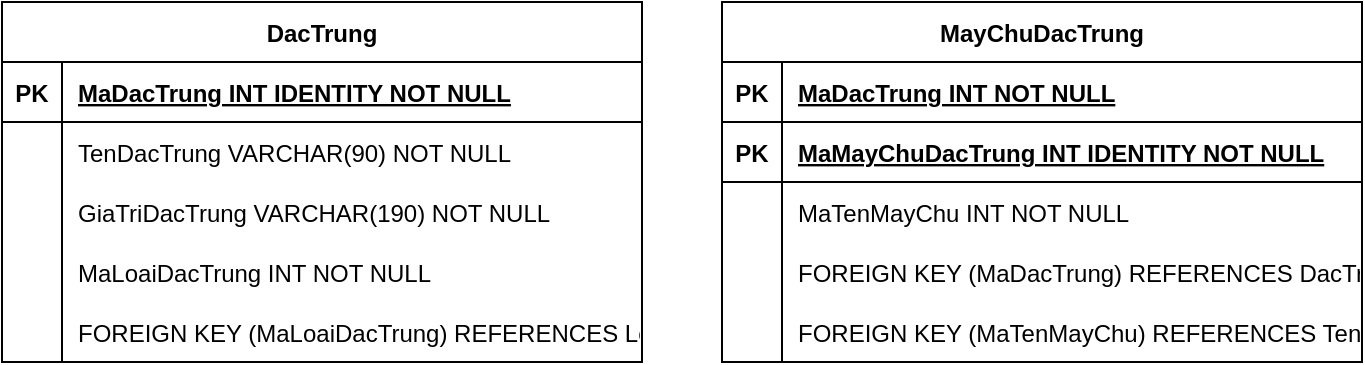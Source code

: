 <mxfile version="22.0.8" type="github">
  <diagram name="Page-1" id="aa4PAD96gaYdPB3jkKLp">
    <mxGraphModel dx="5100" dy="2903" grid="1" gridSize="10" guides="1" tooltips="1" connect="1" arrows="1" fold="1" page="1" pageScale="1" pageWidth="850" pageHeight="1100" math="0" shadow="0">
      <root>
        <mxCell id="0" />
        <mxCell id="1" parent="0" />
        <mxCell id="91iF5YHDUZrP_f99-aw5-1" value="DacTrung" style="shape=table;startSize=30;container=1;collapsible=1;childLayout=tableLayout;fixedRows=1;rowLines=0;fontStyle=1;align=center;resizeLast=1;" vertex="1" parent="1">
          <mxGeometry x="20" y="350" width="320" height="180" as="geometry" />
        </mxCell>
        <mxCell id="91iF5YHDUZrP_f99-aw5-2" value="" style="shape=tableRow;horizontal=0;startSize=0;swimlaneHead=0;swimlaneBody=0;fillColor=none;collapsible=0;dropTarget=0;points=[[0,0.5],[1,0.5]];portConstraint=eastwest;strokeColor=inherit;top=0;left=0;right=0;bottom=1;" vertex="1" parent="91iF5YHDUZrP_f99-aw5-1">
          <mxGeometry y="30" width="320" height="30" as="geometry" />
        </mxCell>
        <mxCell id="91iF5YHDUZrP_f99-aw5-3" value="PK" style="shape=partialRectangle;overflow=hidden;connectable=0;fillColor=none;strokeColor=inherit;top=0;left=0;bottom=0;right=0;fontStyle=1;" vertex="1" parent="91iF5YHDUZrP_f99-aw5-2">
          <mxGeometry width="30" height="30" as="geometry">
            <mxRectangle width="30" height="30" as="alternateBounds" />
          </mxGeometry>
        </mxCell>
        <mxCell id="91iF5YHDUZrP_f99-aw5-4" value="MaDacTrung INT IDENTITY NOT NULL" style="shape=partialRectangle;overflow=hidden;connectable=0;fillColor=none;align=left;strokeColor=inherit;top=0;left=0;bottom=0;right=0;spacingLeft=6;fontStyle=5;" vertex="1" parent="91iF5YHDUZrP_f99-aw5-2">
          <mxGeometry x="30" width="290" height="30" as="geometry">
            <mxRectangle width="290" height="30" as="alternateBounds" />
          </mxGeometry>
        </mxCell>
        <mxCell id="91iF5YHDUZrP_f99-aw5-5" value="" style="shape=tableRow;horizontal=0;startSize=0;swimlaneHead=0;swimlaneBody=0;fillColor=none;collapsible=0;dropTarget=0;points=[[0,0.5],[1,0.5]];portConstraint=eastwest;strokeColor=inherit;top=0;left=0;right=0;bottom=0;" vertex="1" parent="91iF5YHDUZrP_f99-aw5-1">
          <mxGeometry y="60" width="320" height="30" as="geometry" />
        </mxCell>
        <mxCell id="91iF5YHDUZrP_f99-aw5-6" value="" style="shape=partialRectangle;overflow=hidden;connectable=0;fillColor=none;strokeColor=inherit;top=0;left=0;bottom=0;right=0;" vertex="1" parent="91iF5YHDUZrP_f99-aw5-5">
          <mxGeometry width="30" height="30" as="geometry">
            <mxRectangle width="30" height="30" as="alternateBounds" />
          </mxGeometry>
        </mxCell>
        <mxCell id="91iF5YHDUZrP_f99-aw5-7" value="TenDacTrung VARCHAR(90) NOT NULL" style="shape=partialRectangle;overflow=hidden;connectable=0;fillColor=none;align=left;strokeColor=inherit;top=0;left=0;bottom=0;right=0;spacingLeft=6;" vertex="1" parent="91iF5YHDUZrP_f99-aw5-5">
          <mxGeometry x="30" width="290" height="30" as="geometry">
            <mxRectangle width="290" height="30" as="alternateBounds" />
          </mxGeometry>
        </mxCell>
        <mxCell id="91iF5YHDUZrP_f99-aw5-8" value="" style="shape=tableRow;horizontal=0;startSize=0;swimlaneHead=0;swimlaneBody=0;fillColor=none;collapsible=0;dropTarget=0;points=[[0,0.5],[1,0.5]];portConstraint=eastwest;strokeColor=inherit;top=0;left=0;right=0;bottom=0;" vertex="1" parent="91iF5YHDUZrP_f99-aw5-1">
          <mxGeometry y="90" width="320" height="30" as="geometry" />
        </mxCell>
        <mxCell id="91iF5YHDUZrP_f99-aw5-9" value="" style="shape=partialRectangle;overflow=hidden;connectable=0;fillColor=none;strokeColor=inherit;top=0;left=0;bottom=0;right=0;" vertex="1" parent="91iF5YHDUZrP_f99-aw5-8">
          <mxGeometry width="30" height="30" as="geometry">
            <mxRectangle width="30" height="30" as="alternateBounds" />
          </mxGeometry>
        </mxCell>
        <mxCell id="91iF5YHDUZrP_f99-aw5-10" value="GiaTriDacTrung VARCHAR(190) NOT NULL" style="shape=partialRectangle;overflow=hidden;connectable=0;fillColor=none;align=left;strokeColor=inherit;top=0;left=0;bottom=0;right=0;spacingLeft=6;" vertex="1" parent="91iF5YHDUZrP_f99-aw5-8">
          <mxGeometry x="30" width="290" height="30" as="geometry">
            <mxRectangle width="290" height="30" as="alternateBounds" />
          </mxGeometry>
        </mxCell>
        <mxCell id="91iF5YHDUZrP_f99-aw5-11" value="" style="shape=tableRow;horizontal=0;startSize=0;swimlaneHead=0;swimlaneBody=0;fillColor=none;collapsible=0;dropTarget=0;points=[[0,0.5],[1,0.5]];portConstraint=eastwest;strokeColor=inherit;top=0;left=0;right=0;bottom=0;" vertex="1" parent="91iF5YHDUZrP_f99-aw5-1">
          <mxGeometry y="120" width="320" height="30" as="geometry" />
        </mxCell>
        <mxCell id="91iF5YHDUZrP_f99-aw5-12" value="" style="shape=partialRectangle;overflow=hidden;connectable=0;fillColor=none;strokeColor=inherit;top=0;left=0;bottom=0;right=0;" vertex="1" parent="91iF5YHDUZrP_f99-aw5-11">
          <mxGeometry width="30" height="30" as="geometry">
            <mxRectangle width="30" height="30" as="alternateBounds" />
          </mxGeometry>
        </mxCell>
        <mxCell id="91iF5YHDUZrP_f99-aw5-13" value="MaLoaiDacTrung INT NOT NULL" style="shape=partialRectangle;overflow=hidden;connectable=0;fillColor=none;align=left;strokeColor=inherit;top=0;left=0;bottom=0;right=0;spacingLeft=6;" vertex="1" parent="91iF5YHDUZrP_f99-aw5-11">
          <mxGeometry x="30" width="290" height="30" as="geometry">
            <mxRectangle width="290" height="30" as="alternateBounds" />
          </mxGeometry>
        </mxCell>
        <mxCell id="91iF5YHDUZrP_f99-aw5-14" value="" style="shape=tableRow;horizontal=0;startSize=0;swimlaneHead=0;swimlaneBody=0;fillColor=none;collapsible=0;dropTarget=0;points=[[0,0.5],[1,0.5]];portConstraint=eastwest;strokeColor=inherit;top=0;left=0;right=0;bottom=0;" vertex="1" parent="91iF5YHDUZrP_f99-aw5-1">
          <mxGeometry y="150" width="320" height="30" as="geometry" />
        </mxCell>
        <mxCell id="91iF5YHDUZrP_f99-aw5-15" value="" style="shape=partialRectangle;overflow=hidden;connectable=0;fillColor=none;strokeColor=inherit;top=0;left=0;bottom=0;right=0;" vertex="1" parent="91iF5YHDUZrP_f99-aw5-14">
          <mxGeometry width="30" height="30" as="geometry">
            <mxRectangle width="30" height="30" as="alternateBounds" />
          </mxGeometry>
        </mxCell>
        <mxCell id="91iF5YHDUZrP_f99-aw5-16" value="FOREIGN KEY (MaLoaiDacTrung) REFERENCES LoaiDacTrung(MaLoaiDacTrung)" style="shape=partialRectangle;overflow=hidden;connectable=0;fillColor=none;align=left;strokeColor=inherit;top=0;left=0;bottom=0;right=0;spacingLeft=6;" vertex="1" parent="91iF5YHDUZrP_f99-aw5-14">
          <mxGeometry x="30" width="290" height="30" as="geometry">
            <mxRectangle width="290" height="30" as="alternateBounds" />
          </mxGeometry>
        </mxCell>
        <mxCell id="91iF5YHDUZrP_f99-aw5-17" value="MayChuDacTrung" style="shape=table;startSize=30;container=1;collapsible=1;childLayout=tableLayout;fixedRows=1;rowLines=0;fontStyle=1;align=center;resizeLast=1;" vertex="1" parent="1">
          <mxGeometry x="380" y="350" width="320" height="180" as="geometry" />
        </mxCell>
        <mxCell id="91iF5YHDUZrP_f99-aw5-18" value="" style="shape=tableRow;horizontal=0;startSize=0;swimlaneHead=0;swimlaneBody=0;fillColor=none;collapsible=0;dropTarget=0;points=[[0,0.5],[1,0.5]];portConstraint=eastwest;strokeColor=inherit;top=0;left=0;right=0;bottom=1;" vertex="1" parent="91iF5YHDUZrP_f99-aw5-17">
          <mxGeometry y="30" width="320" height="30" as="geometry" />
        </mxCell>
        <mxCell id="91iF5YHDUZrP_f99-aw5-19" value="PK" style="shape=partialRectangle;overflow=hidden;connectable=0;fillColor=none;strokeColor=inherit;top=0;left=0;bottom=0;right=0;fontStyle=1;" vertex="1" parent="91iF5YHDUZrP_f99-aw5-18">
          <mxGeometry width="30" height="30" as="geometry">
            <mxRectangle width="30" height="30" as="alternateBounds" />
          </mxGeometry>
        </mxCell>
        <mxCell id="91iF5YHDUZrP_f99-aw5-20" value="MaDacTrung INT NOT NULL" style="shape=partialRectangle;overflow=hidden;connectable=0;fillColor=none;align=left;strokeColor=inherit;top=0;left=0;bottom=0;right=0;spacingLeft=6;fontStyle=5;" vertex="1" parent="91iF5YHDUZrP_f99-aw5-18">
          <mxGeometry x="30" width="290" height="30" as="geometry">
            <mxRectangle width="290" height="30" as="alternateBounds" />
          </mxGeometry>
        </mxCell>
        <mxCell id="91iF5YHDUZrP_f99-aw5-21" value="" style="shape=tableRow;horizontal=0;startSize=0;swimlaneHead=0;swimlaneBody=0;fillColor=none;collapsible=0;dropTarget=0;points=[[0,0.5],[1,0.5]];portConstraint=eastwest;strokeColor=inherit;top=0;left=0;right=0;bottom=1;" vertex="1" parent="91iF5YHDUZrP_f99-aw5-17">
          <mxGeometry y="60" width="320" height="30" as="geometry" />
        </mxCell>
        <mxCell id="91iF5YHDUZrP_f99-aw5-22" value="PK" style="shape=partialRectangle;overflow=hidden;connectable=0;fillColor=none;strokeColor=inherit;top=0;left=0;bottom=0;right=0;fontStyle=1;" vertex="1" parent="91iF5YHDUZrP_f99-aw5-21">
          <mxGeometry width="30" height="30" as="geometry">
            <mxRectangle width="30" height="30" as="alternateBounds" />
          </mxGeometry>
        </mxCell>
        <mxCell id="91iF5YHDUZrP_f99-aw5-23" value="MaMayChuDacTrung INT IDENTITY NOT NULL" style="shape=partialRectangle;overflow=hidden;connectable=0;fillColor=none;align=left;strokeColor=inherit;top=0;left=0;bottom=0;right=0;spacingLeft=6;fontStyle=5;" vertex="1" parent="91iF5YHDUZrP_f99-aw5-21">
          <mxGeometry x="30" width="290" height="30" as="geometry">
            <mxRectangle width="290" height="30" as="alternateBounds" />
          </mxGeometry>
        </mxCell>
        <mxCell id="91iF5YHDUZrP_f99-aw5-24" value="" style="shape=tableRow;horizontal=0;startSize=0;swimlaneHead=0;swimlaneBody=0;fillColor=none;collapsible=0;dropTarget=0;points=[[0,0.5],[1,0.5]];portConstraint=eastwest;strokeColor=inherit;top=0;left=0;right=0;bottom=0;" vertex="1" parent="91iF5YHDUZrP_f99-aw5-17">
          <mxGeometry y="90" width="320" height="30" as="geometry" />
        </mxCell>
        <mxCell id="91iF5YHDUZrP_f99-aw5-25" value="" style="shape=partialRectangle;overflow=hidden;connectable=0;fillColor=none;strokeColor=inherit;top=0;left=0;bottom=0;right=0;" vertex="1" parent="91iF5YHDUZrP_f99-aw5-24">
          <mxGeometry width="30" height="30" as="geometry">
            <mxRectangle width="30" height="30" as="alternateBounds" />
          </mxGeometry>
        </mxCell>
        <mxCell id="91iF5YHDUZrP_f99-aw5-26" value="MaTenMayChu INT NOT NULL" style="shape=partialRectangle;overflow=hidden;connectable=0;fillColor=none;align=left;strokeColor=inherit;top=0;left=0;bottom=0;right=0;spacingLeft=6;" vertex="1" parent="91iF5YHDUZrP_f99-aw5-24">
          <mxGeometry x="30" width="290" height="30" as="geometry">
            <mxRectangle width="290" height="30" as="alternateBounds" />
          </mxGeometry>
        </mxCell>
        <mxCell id="91iF5YHDUZrP_f99-aw5-27" value="" style="shape=tableRow;horizontal=0;startSize=0;swimlaneHead=0;swimlaneBody=0;fillColor=none;collapsible=0;dropTarget=0;points=[[0,0.5],[1,0.5]];portConstraint=eastwest;strokeColor=inherit;top=0;left=0;right=0;bottom=0;" vertex="1" parent="91iF5YHDUZrP_f99-aw5-17">
          <mxGeometry y="120" width="320" height="30" as="geometry" />
        </mxCell>
        <mxCell id="91iF5YHDUZrP_f99-aw5-28" value="" style="shape=partialRectangle;overflow=hidden;connectable=0;fillColor=none;strokeColor=inherit;top=0;left=0;bottom=0;right=0;" vertex="1" parent="91iF5YHDUZrP_f99-aw5-27">
          <mxGeometry width="30" height="30" as="geometry">
            <mxRectangle width="30" height="30" as="alternateBounds" />
          </mxGeometry>
        </mxCell>
        <mxCell id="91iF5YHDUZrP_f99-aw5-29" value="FOREIGN KEY (MaDacTrung) REFERENCES DacTrung(MaDacTrung)" style="shape=partialRectangle;overflow=hidden;connectable=0;fillColor=none;align=left;strokeColor=inherit;top=0;left=0;bottom=0;right=0;spacingLeft=6;" vertex="1" parent="91iF5YHDUZrP_f99-aw5-27">
          <mxGeometry x="30" width="290" height="30" as="geometry">
            <mxRectangle width="290" height="30" as="alternateBounds" />
          </mxGeometry>
        </mxCell>
        <mxCell id="91iF5YHDUZrP_f99-aw5-30" value="" style="shape=tableRow;horizontal=0;startSize=0;swimlaneHead=0;swimlaneBody=0;fillColor=none;collapsible=0;dropTarget=0;points=[[0,0.5],[1,0.5]];portConstraint=eastwest;strokeColor=inherit;top=0;left=0;right=0;bottom=0;" vertex="1" parent="91iF5YHDUZrP_f99-aw5-17">
          <mxGeometry y="150" width="320" height="30" as="geometry" />
        </mxCell>
        <mxCell id="91iF5YHDUZrP_f99-aw5-31" value="" style="shape=partialRectangle;overflow=hidden;connectable=0;fillColor=none;strokeColor=inherit;top=0;left=0;bottom=0;right=0;" vertex="1" parent="91iF5YHDUZrP_f99-aw5-30">
          <mxGeometry width="30" height="30" as="geometry">
            <mxRectangle width="30" height="30" as="alternateBounds" />
          </mxGeometry>
        </mxCell>
        <mxCell id="91iF5YHDUZrP_f99-aw5-32" value="FOREIGN KEY (MaTenMayChu) REFERENCES TenMayChu(MaTenMayChu)" style="shape=partialRectangle;overflow=hidden;connectable=0;fillColor=none;align=left;strokeColor=inherit;top=0;left=0;bottom=0;right=0;spacingLeft=6;" vertex="1" parent="91iF5YHDUZrP_f99-aw5-30">
          <mxGeometry x="30" width="290" height="30" as="geometry">
            <mxRectangle width="290" height="30" as="alternateBounds" />
          </mxGeometry>
        </mxCell>
      </root>
    </mxGraphModel>
  </diagram>
</mxfile>
